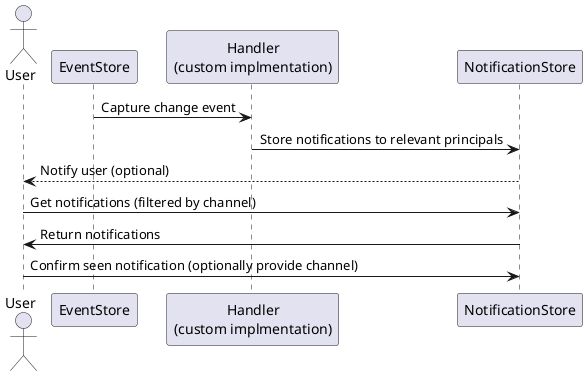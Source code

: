 @startuml diagram
actor User
participant EventStore
participant "Handler\n(custom implmentation)" as Handler
participant NotificationStore

EventStore -> Handler : Capture change event
Handler -> NotificationStore : Store notifications to relevant principals
NotificationStore --> User : Notify user (optional)
User -> NotificationStore : Get notifications (filtered by channel)
NotificationStore -> User : Return notifications
User -> NotificationStore : Confirm seen notification (optionally provide channel)


@enduml